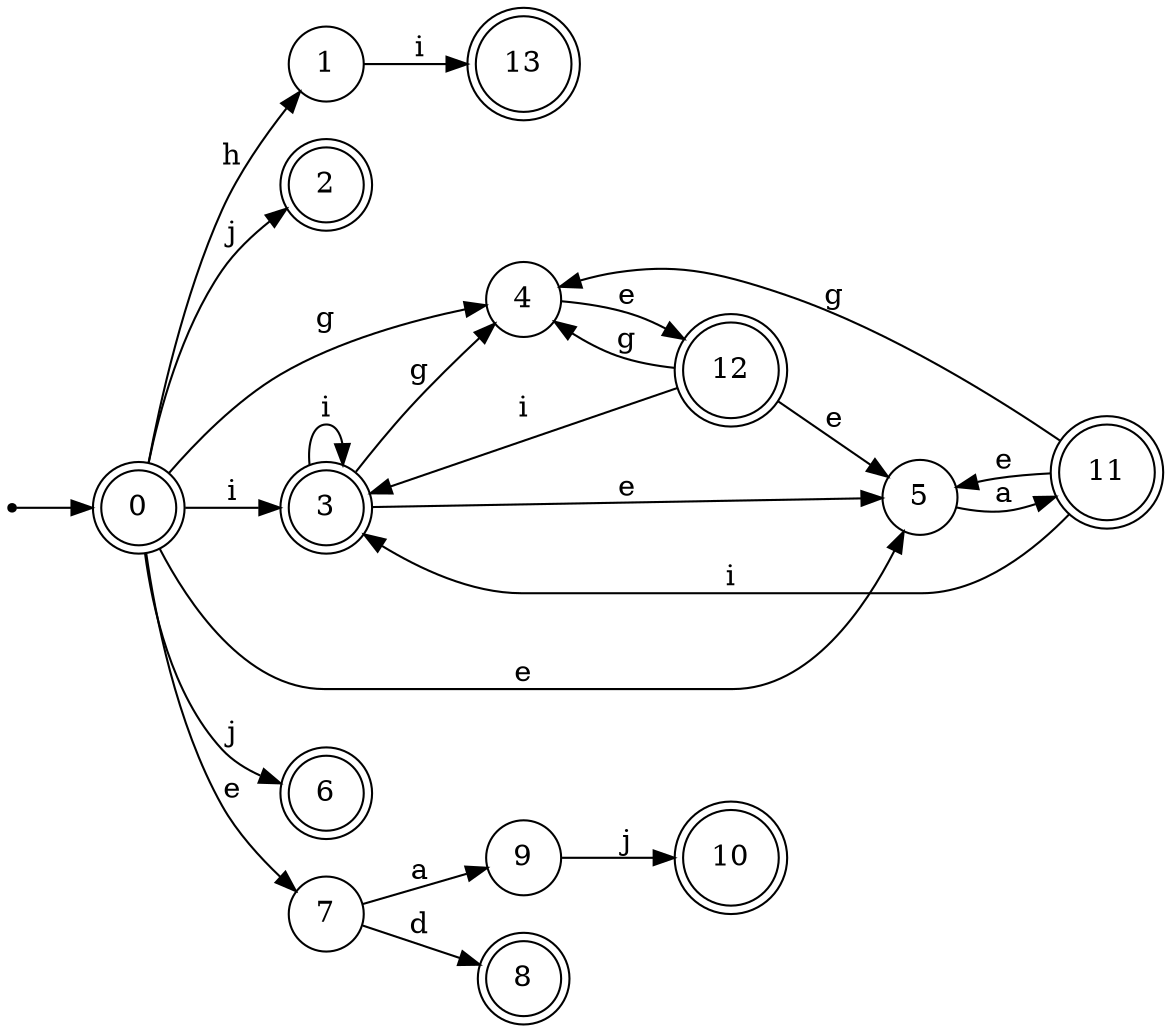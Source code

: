 digraph finite_state_machine {
rankdir=LR;
size="20,20";
node [shape = point]; "dummy0"
node [shape = doublecircle]; "0";"dummy0" -> "0";
node [shape = circle]; "1";
node [shape = doublecircle]; "2";node [shape = doublecircle]; "3";node [shape = circle]; "4";
node [shape = circle]; "5";
node [shape = doublecircle]; "6";node [shape = circle]; "7";
node [shape = doublecircle]; "8";node [shape = circle]; "9";
node [shape = doublecircle]; "10";node [shape = doublecircle]; "11";node [shape = doublecircle]; "12";node [shape = doublecircle]; "13";"0" -> "1" [label = "h"];
 "0" -> "2" [label = "j"];
 "0" -> "6" [label = "j"];
 "0" -> "3" [label = "i"];
 "0" -> "4" [label = "g"];
 "0" -> "5" [label = "e"];
 "0" -> "7" [label = "e"];
 "7" -> "8" [label = "d"];
 "7" -> "9" [label = "a"];
 "9" -> "10" [label = "j"];
 "5" -> "11" [label = "a"];
 "11" -> "5" [label = "e"];
 "11" -> "3" [label = "i"];
 "11" -> "4" [label = "g"];
 "4" -> "12" [label = "e"];
 "12" -> "4" [label = "g"];
 "12" -> "3" [label = "i"];
 "12" -> "5" [label = "e"];
 "3" -> "3" [label = "i"];
 "3" -> "4" [label = "g"];
 "3" -> "5" [label = "e"];
 "1" -> "13" [label = "i"];
 }
